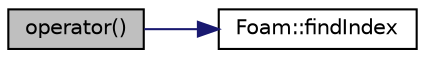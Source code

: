 digraph "operator()"
{
  bgcolor="transparent";
  edge [fontname="Helvetica",fontsize="10",labelfontname="Helvetica",labelfontsize="10"];
  node [fontname="Helvetica",fontsize="10",shape=record];
  rankdir="LR";
  Node6 [label="operator()",height=0.2,width=0.4,color="black", fillcolor="grey75", style="filled", fontcolor="black"];
  Node6 -> Node7 [color="midnightblue",fontsize="10",style="solid",fontname="Helvetica"];
  Node7 [label="Foam::findIndex",height=0.2,width=0.4,color="black",URL="$a21851.html#ac16695f83f370df159eed19f92d095fb",tooltip="Find first occurence of given element and return index,. "];
}
